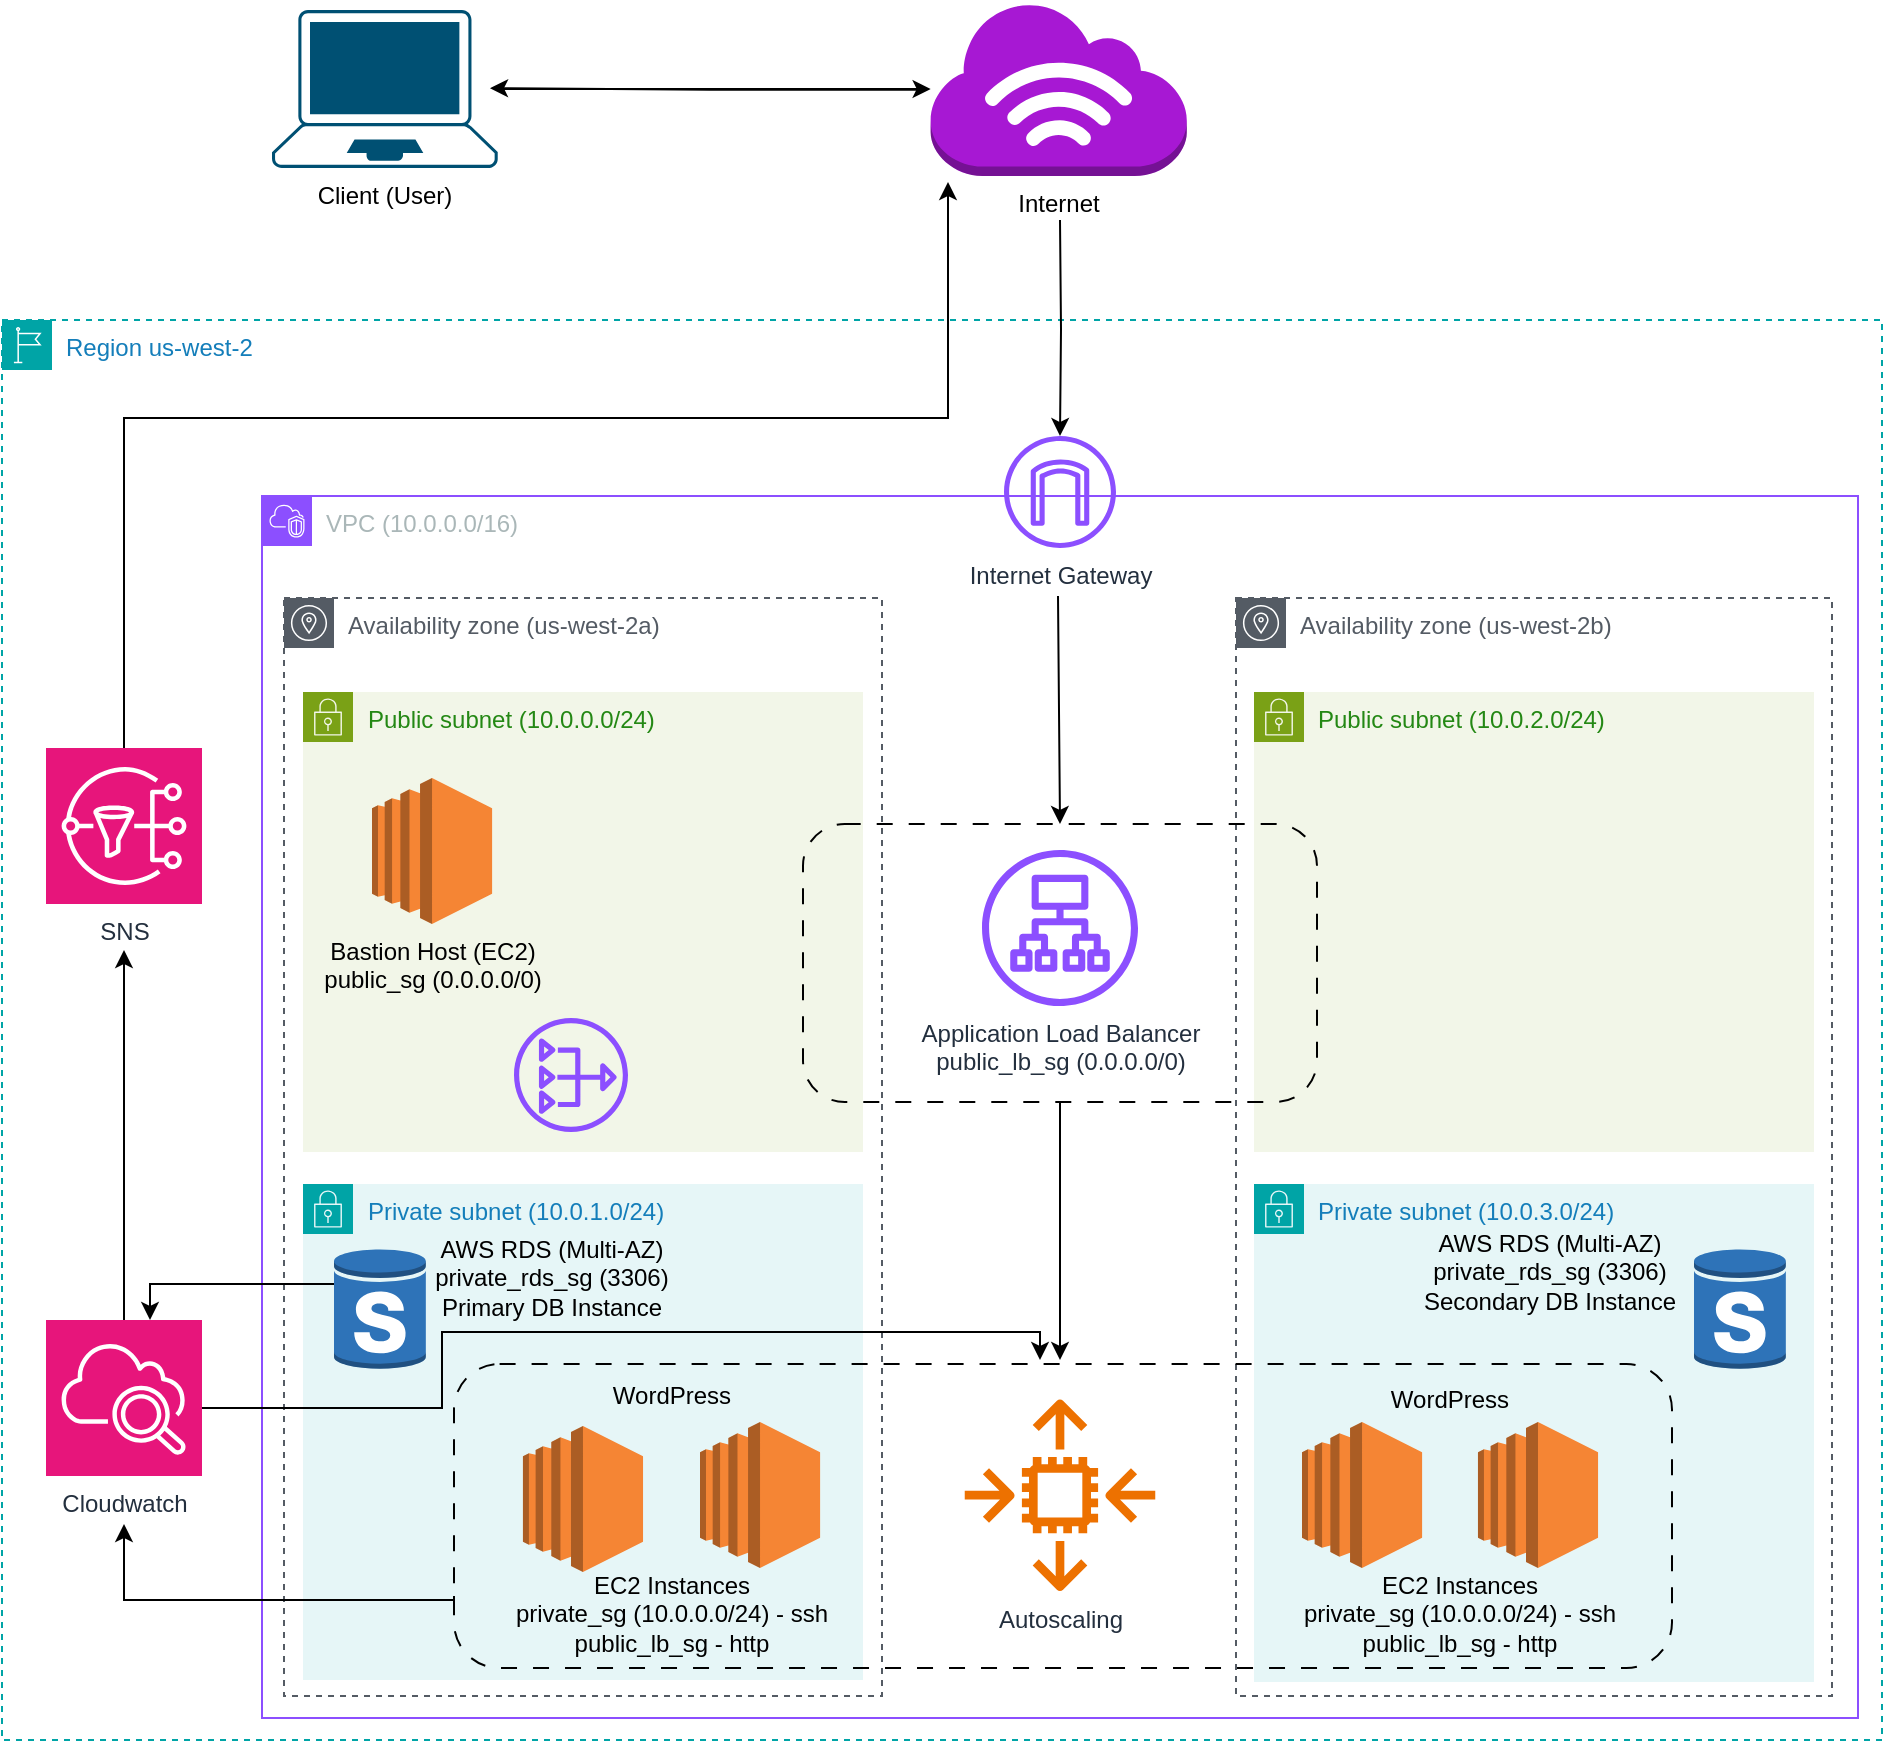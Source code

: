 <mxfile version="26.3.0">
  <diagram name="Page-1" id="3ISNCv7FaH2Y2-fUjMsD">
    <mxGraphModel dx="1633" dy="1001" grid="0" gridSize="10" guides="1" tooltips="1" connect="1" arrows="1" fold="1" page="1" pageScale="1" pageWidth="827" pageHeight="1169" math="0" shadow="0">
      <root>
        <mxCell id="0" />
        <mxCell id="1" parent="0" />
        <mxCell id="eXYjcMs5Fbj_xRT_bPXj-68" value="" style="group" parent="1" vertex="1" connectable="0">
          <mxGeometry x="368" y="165" width="940" height="869" as="geometry" />
        </mxCell>
        <mxCell id="eXYjcMs5Fbj_xRT_bPXj-1" value="Region us-west-2" style="points=[[0,0],[0.25,0],[0.5,0],[0.75,0],[1,0],[1,0.25],[1,0.5],[1,0.75],[1,1],[0.75,1],[0.5,1],[0.25,1],[0,1],[0,0.75],[0,0.5],[0,0.25]];outlineConnect=0;gradientColor=none;html=1;whiteSpace=wrap;fontSize=12;fontStyle=0;container=0;pointerEvents=0;collapsible=0;recursiveResize=0;shape=mxgraph.aws4.group;grIcon=mxgraph.aws4.group_region;strokeColor=#00A4A6;fillColor=none;verticalAlign=top;align=left;spacingLeft=30;fontColor=#147EBA;dashed=1;" parent="eXYjcMs5Fbj_xRT_bPXj-68" vertex="1">
          <mxGeometry y="159" width="940" height="710" as="geometry" />
        </mxCell>
        <mxCell id="eXYjcMs5Fbj_xRT_bPXj-43" style="edgeStyle=orthogonalEdgeStyle;rounded=0;orthogonalLoop=1;jettySize=auto;html=1;" parent="eXYjcMs5Fbj_xRT_bPXj-68" target="eXYjcMs5Fbj_xRT_bPXj-12" edge="1">
          <mxGeometry relative="1" as="geometry">
            <mxPoint x="529" y="109" as="sourcePoint" />
          </mxGeometry>
        </mxCell>
        <mxCell id="eXYjcMs5Fbj_xRT_bPXj-40" value="Client (User)" style="points=[[0.13,0.02,0],[0.5,0,0],[0.87,0.02,0],[0.885,0.4,0],[0.985,0.985,0],[0.5,1,0],[0.015,0.985,0],[0.115,0.4,0]];verticalLabelPosition=bottom;sketch=0;html=1;verticalAlign=top;aspect=fixed;align=center;pointerEvents=1;shape=mxgraph.cisco19.laptop;fillColor=#005073;strokeColor=none;container=0;" parent="eXYjcMs5Fbj_xRT_bPXj-68" vertex="1">
          <mxGeometry x="135" y="4" width="112.86" height="79" as="geometry" />
        </mxCell>
        <mxCell id="eXYjcMs5Fbj_xRT_bPXj-45" value="" style="edgeStyle=orthogonalEdgeStyle;rounded=0;orthogonalLoop=1;jettySize=auto;html=1;" parent="eXYjcMs5Fbj_xRT_bPXj-68" source="eXYjcMs5Fbj_xRT_bPXj-40" target="eXYjcMs5Fbj_xRT_bPXj-44" edge="1">
          <mxGeometry relative="1" as="geometry">
            <mxPoint x="143" y="79" as="sourcePoint" />
            <mxPoint x="529" y="217" as="targetPoint" />
          </mxGeometry>
        </mxCell>
        <mxCell id="eXYjcMs5Fbj_xRT_bPXj-44" value="Internet" style="outlineConnect=0;dashed=0;verticalLabelPosition=bottom;verticalAlign=top;align=center;html=1;shape=mxgraph.aws3.internet_3;fillColor=#A718D3;gradientColor=none;container=0;" parent="eXYjcMs5Fbj_xRT_bPXj-68" vertex="1">
          <mxGeometry x="464.32" width="128.08" height="87" as="geometry" />
        </mxCell>
        <mxCell id="eXYjcMs5Fbj_xRT_bPXj-62" style="edgeStyle=orthogonalEdgeStyle;rounded=0;orthogonalLoop=1;jettySize=auto;html=1;" parent="eXYjcMs5Fbj_xRT_bPXj-68" source="eXYjcMs5Fbj_xRT_bPXj-42" edge="1">
          <mxGeometry relative="1" as="geometry">
            <mxPoint x="473" y="90" as="targetPoint" />
            <Array as="points">
              <mxPoint x="61" y="208" />
              <mxPoint x="473" y="208" />
            </Array>
          </mxGeometry>
        </mxCell>
        <mxCell id="eXYjcMs5Fbj_xRT_bPXj-66" style="edgeStyle=orthogonalEdgeStyle;rounded=0;orthogonalLoop=1;jettySize=auto;html=1;exitX=0;exitY=0.7;exitDx=0;exitDy=0;exitPerimeter=0;entryX=0.984;entryY=0.71;entryDx=0;entryDy=0;entryPerimeter=0;" parent="eXYjcMs5Fbj_xRT_bPXj-68" edge="1">
          <mxGeometry relative="1" as="geometry">
            <mxPoint x="462.27" y="43.9" as="sourcePoint" />
            <mxPoint x="244.004" y="43.09" as="targetPoint" />
            <Array as="points">
              <mxPoint x="353.95" y="44" />
            </Array>
          </mxGeometry>
        </mxCell>
        <mxCell id="eXYjcMs5Fbj_xRT_bPXj-2" value="VPC (10.0.0.0/16)" style="points=[[0,0],[0.25,0],[0.5,0],[0.75,0],[1,0],[1,0.25],[1,0.5],[1,0.75],[1,1],[0.75,1],[0.5,1],[0.25,1],[0,1],[0,0.75],[0,0.5],[0,0.25]];outlineConnect=0;gradientColor=none;html=1;whiteSpace=wrap;fontSize=12;fontStyle=0;container=0;pointerEvents=0;collapsible=0;recursiveResize=0;shape=mxgraph.aws4.group;grIcon=mxgraph.aws4.group_vpc2;strokeColor=#8C4FFF;fillColor=none;verticalAlign=top;align=left;spacingLeft=30;fontColor=#AAB7B8;dashed=0;" parent="eXYjcMs5Fbj_xRT_bPXj-68" vertex="1">
          <mxGeometry x="130" y="247" width="798" height="611" as="geometry" />
        </mxCell>
        <mxCell id="eXYjcMs5Fbj_xRT_bPXj-46" style="edgeStyle=orthogonalEdgeStyle;rounded=0;orthogonalLoop=1;jettySize=auto;html=1;entryX=0.5;entryY=0;entryDx=0;entryDy=0;" parent="eXYjcMs5Fbj_xRT_bPXj-68" target="eXYjcMs5Fbj_xRT_bPXj-34" edge="1">
          <mxGeometry relative="1" as="geometry">
            <mxPoint x="528" y="297" as="sourcePoint" />
          </mxGeometry>
        </mxCell>
        <mxCell id="eXYjcMs5Fbj_xRT_bPXj-12" value="Internet Gateway" style="sketch=0;outlineConnect=0;fontColor=#232F3E;gradientColor=none;fillColor=#8C4FFF;strokeColor=none;dashed=0;verticalLabelPosition=bottom;verticalAlign=top;align=center;html=1;fontSize=12;fontStyle=0;aspect=fixed;pointerEvents=1;shape=mxgraph.aws4.internet_gateway;container=0;" parent="eXYjcMs5Fbj_xRT_bPXj-68" vertex="1">
          <mxGeometry x="501" y="217" width="56" height="56" as="geometry" />
        </mxCell>
        <mxCell id="eXYjcMs5Fbj_xRT_bPXj-41" value="Cloudwatch" style="sketch=0;points=[[0,0,0],[0.25,0,0],[0.5,0,0],[0.75,0,0],[1,0,0],[0,1,0],[0.25,1,0],[0.5,1,0],[0.75,1,0],[1,1,0],[0,0.25,0],[0,0.5,0],[0,0.75,0],[1,0.25,0],[1,0.5,0],[1,0.75,0]];points=[[0,0,0],[0.25,0,0],[0.5,0,0],[0.75,0,0],[1,0,0],[0,1,0],[0.25,1,0],[0.5,1,0],[0.75,1,0],[1,1,0],[0,0.25,0],[0,0.5,0],[0,0.75,0],[1,0.25,0],[1,0.5,0],[1,0.75,0]];outlineConnect=0;fontColor=#232F3E;fillColor=#E7157B;strokeColor=#ffffff;dashed=0;verticalLabelPosition=bottom;verticalAlign=top;align=center;html=1;fontSize=12;fontStyle=0;aspect=fixed;shape=mxgraph.aws4.resourceIcon;resIcon=mxgraph.aws4.cloudwatch_2;container=0;" parent="eXYjcMs5Fbj_xRT_bPXj-68" vertex="1">
          <mxGeometry x="22" y="659" width="78" height="78" as="geometry" />
        </mxCell>
        <mxCell id="eXYjcMs5Fbj_xRT_bPXj-42" value="SNS" style="sketch=0;points=[[0,0,0],[0.25,0,0],[0.5,0,0],[0.75,0,0],[1,0,0],[0,1,0],[0.25,1,0],[0.5,1,0],[0.75,1,0],[1,1,0],[0,0.25,0],[0,0.5,0],[0,0.75,0],[1,0.25,0],[1,0.5,0],[1,0.75,0]];outlineConnect=0;fontColor=#232F3E;fillColor=#E7157B;strokeColor=#ffffff;dashed=0;verticalLabelPosition=bottom;verticalAlign=top;align=center;html=1;fontSize=12;fontStyle=0;aspect=fixed;shape=mxgraph.aws4.resourceIcon;resIcon=mxgraph.aws4.sns;container=0;" parent="eXYjcMs5Fbj_xRT_bPXj-68" vertex="1">
          <mxGeometry x="22" y="373" width="78" height="78" as="geometry" />
        </mxCell>
        <mxCell id="eXYjcMs5Fbj_xRT_bPXj-55" style="edgeStyle=orthogonalEdgeStyle;rounded=0;orthogonalLoop=1;jettySize=auto;html=1;" parent="eXYjcMs5Fbj_xRT_bPXj-68" source="eXYjcMs5Fbj_xRT_bPXj-41" edge="1">
          <mxGeometry relative="1" as="geometry">
            <mxPoint x="61" y="474" as="targetPoint" />
          </mxGeometry>
        </mxCell>
        <mxCell id="eXYjcMs5Fbj_xRT_bPXj-10" value="Availability zone (us-west-2b)" style="sketch=0;outlineConnect=0;gradientColor=none;html=1;whiteSpace=wrap;fontSize=12;fontStyle=0;shape=mxgraph.aws4.group;grIcon=mxgraph.aws4.group_availability_zone;strokeColor=#545B64;fillColor=none;verticalAlign=top;align=left;spacingLeft=30;fontColor=#545B64;dashed=1;container=0;" parent="eXYjcMs5Fbj_xRT_bPXj-68" vertex="1">
          <mxGeometry x="617" y="298" width="298" height="549" as="geometry" />
        </mxCell>
        <mxCell id="eXYjcMs5Fbj_xRT_bPXj-9" value="Availability zone (us-west-2a)" style="sketch=0;outlineConnect=0;gradientColor=none;html=1;whiteSpace=wrap;fontSize=12;fontStyle=0;shape=mxgraph.aws4.group;grIcon=mxgraph.aws4.group_availability_zone;strokeColor=#545B64;fillColor=none;verticalAlign=top;align=left;spacingLeft=30;fontColor=#545B64;dashed=1;container=0;" parent="eXYjcMs5Fbj_xRT_bPXj-68" vertex="1">
          <mxGeometry x="141" y="298" width="299" height="549" as="geometry" />
        </mxCell>
        <mxCell id="eXYjcMs5Fbj_xRT_bPXj-5" value="Public subnet (10.0.0.0/24)" style="points=[[0,0],[0.25,0],[0.5,0],[0.75,0],[1,0],[1,0.25],[1,0.5],[1,0.75],[1,1],[0.75,1],[0.5,1],[0.25,1],[0,1],[0,0.75],[0,0.5],[0,0.25]];outlineConnect=0;gradientColor=none;html=1;whiteSpace=wrap;fontSize=12;fontStyle=0;container=0;pointerEvents=0;collapsible=0;recursiveResize=0;shape=mxgraph.aws4.group;grIcon=mxgraph.aws4.group_security_group;grStroke=0;strokeColor=#7AA116;fillColor=#F2F6E8;verticalAlign=top;align=left;spacingLeft=30;fontColor=#248814;dashed=0;" parent="eXYjcMs5Fbj_xRT_bPXj-68" vertex="1">
          <mxGeometry x="150.5" y="345" width="280" height="230" as="geometry" />
        </mxCell>
        <mxCell id="eXYjcMs5Fbj_xRT_bPXj-6" value="Public subnet (10.0.2.0/24)" style="points=[[0,0],[0.25,0],[0.5,0],[0.75,0],[1,0],[1,0.25],[1,0.5],[1,0.75],[1,1],[0.75,1],[0.5,1],[0.25,1],[0,1],[0,0.75],[0,0.5],[0,0.25]];outlineConnect=0;gradientColor=none;html=1;whiteSpace=wrap;fontSize=12;fontStyle=0;container=0;pointerEvents=0;collapsible=0;recursiveResize=0;shape=mxgraph.aws4.group;grIcon=mxgraph.aws4.group_security_group;grStroke=0;strokeColor=#7AA116;fillColor=#F2F6E8;verticalAlign=top;align=left;spacingLeft=30;fontColor=#248814;dashed=0;" parent="eXYjcMs5Fbj_xRT_bPXj-68" vertex="1">
          <mxGeometry x="626" y="345" width="280" height="230" as="geometry" />
        </mxCell>
        <mxCell id="eXYjcMs5Fbj_xRT_bPXj-7" value="Private subnet (10.0.1.0/24)" style="points=[[0,0],[0.25,0],[0.5,0],[0.75,0],[1,0],[1,0.25],[1,0.5],[1,0.75],[1,1],[0.75,1],[0.5,1],[0.25,1],[0,1],[0,0.75],[0,0.5],[0,0.25]];outlineConnect=0;gradientColor=none;html=1;whiteSpace=wrap;fontSize=12;fontStyle=0;container=0;pointerEvents=0;collapsible=0;recursiveResize=0;shape=mxgraph.aws4.group;grIcon=mxgraph.aws4.group_security_group;grStroke=0;strokeColor=#00A4A6;fillColor=#E6F6F7;verticalAlign=top;align=left;spacingLeft=30;fontColor=#147EBA;dashed=0;" parent="eXYjcMs5Fbj_xRT_bPXj-68" vertex="1">
          <mxGeometry x="150.5" y="591" width="280" height="248" as="geometry" />
        </mxCell>
        <mxCell id="eXYjcMs5Fbj_xRT_bPXj-8" value="Private subnet (10.0.3.0/24)" style="points=[[0,0],[0.25,0],[0.5,0],[0.75,0],[1,0],[1,0.25],[1,0.5],[1,0.75],[1,1],[0.75,1],[0.5,1],[0.25,1],[0,1],[0,0.75],[0,0.5],[0,0.25]];outlineConnect=0;gradientColor=none;html=1;whiteSpace=wrap;fontSize=12;fontStyle=0;container=0;pointerEvents=0;collapsible=0;recursiveResize=0;shape=mxgraph.aws4.group;grIcon=mxgraph.aws4.group_security_group;grStroke=0;strokeColor=#00A4A6;fillColor=#E6F6F7;verticalAlign=top;align=left;spacingLeft=30;fontColor=#147EBA;dashed=0;" parent="eXYjcMs5Fbj_xRT_bPXj-68" vertex="1">
          <mxGeometry x="626" y="591" width="280" height="249" as="geometry" />
        </mxCell>
        <mxCell id="eXYjcMs5Fbj_xRT_bPXj-15" value="Application Load Balancer&lt;div&gt;public_lb_sg (0.0.0.0/0)&lt;/div&gt;" style="sketch=0;outlineConnect=0;fontColor=#232F3E;gradientColor=none;fillColor=#8C4FFF;strokeColor=none;dashed=0;verticalLabelPosition=bottom;verticalAlign=top;align=center;html=1;fontSize=12;fontStyle=0;aspect=fixed;pointerEvents=1;shape=mxgraph.aws4.application_load_balancer;container=0;" parent="eXYjcMs5Fbj_xRT_bPXj-68" vertex="1">
          <mxGeometry x="490" y="424" width="78" height="78" as="geometry" />
        </mxCell>
        <mxCell id="eXYjcMs5Fbj_xRT_bPXj-25" value="" style="outlineConnect=0;dashed=0;verticalLabelPosition=bottom;verticalAlign=top;align=center;html=1;shape=mxgraph.aws3.ec2;fillColor=#F58534;gradientColor=none;container=0;" parent="eXYjcMs5Fbj_xRT_bPXj-68" vertex="1">
          <mxGeometry x="650" y="710" width="60.05" height="73" as="geometry" />
        </mxCell>
        <mxCell id="eXYjcMs5Fbj_xRT_bPXj-26" value="" style="outlineConnect=0;dashed=0;verticalLabelPosition=bottom;verticalAlign=top;align=center;html=1;shape=mxgraph.aws3.ec2;fillColor=#F58534;gradientColor=none;container=0;" parent="eXYjcMs5Fbj_xRT_bPXj-68" vertex="1">
          <mxGeometry x="737.98" y="710" width="60.05" height="73" as="geometry" />
        </mxCell>
        <mxCell id="eXYjcMs5Fbj_xRT_bPXj-27" value="EC2 Instances&lt;div&gt;private_sg (10.0.0.0/24) - ssh&lt;br&gt;public_lb_sg - http&lt;/div&gt;" style="text;html=1;align=center;verticalAlign=middle;whiteSpace=wrap;rounded=0;container=0;" parent="eXYjcMs5Fbj_xRT_bPXj-68" vertex="1">
          <mxGeometry x="638" y="775.17" width="182" height="60.67" as="geometry" />
        </mxCell>
        <mxCell id="eXYjcMs5Fbj_xRT_bPXj-28" value="WordPress" style="text;html=1;align=center;verticalAlign=middle;whiteSpace=wrap;rounded=0;container=0;" parent="eXYjcMs5Fbj_xRT_bPXj-68" vertex="1">
          <mxGeometry x="679" y="684" width="90" height="30" as="geometry" />
        </mxCell>
        <mxCell id="eXYjcMs5Fbj_xRT_bPXj-30" value="" style="outlineConnect=0;dashed=0;verticalLabelPosition=bottom;verticalAlign=top;align=center;html=1;shape=mxgraph.aws3.rds_db_instance_standby_multi_az;fillColor=#2E73B8;gradientColor=none;container=0;" parent="eXYjcMs5Fbj_xRT_bPXj-68" vertex="1">
          <mxGeometry x="166" y="623" width="46" height="61" as="geometry" />
        </mxCell>
        <mxCell id="eXYjcMs5Fbj_xRT_bPXj-31" value="AWS RDS (Multi-AZ)&lt;div&gt;private_rds_sg (3306)&lt;br&gt;Primary DB Instance&lt;/div&gt;" style="text;html=1;align=center;verticalAlign=middle;whiteSpace=wrap;rounded=0;container=0;" parent="eXYjcMs5Fbj_xRT_bPXj-68" vertex="1">
          <mxGeometry x="212" y="623" width="126" height="30" as="geometry" />
        </mxCell>
        <mxCell id="eXYjcMs5Fbj_xRT_bPXj-32" value="" style="outlineConnect=0;dashed=0;verticalLabelPosition=bottom;verticalAlign=top;align=center;html=1;shape=mxgraph.aws3.rds_db_instance_standby_multi_az;fillColor=#2E73B8;gradientColor=none;container=0;" parent="eXYjcMs5Fbj_xRT_bPXj-68" vertex="1">
          <mxGeometry x="846" y="623" width="46" height="61" as="geometry" />
        </mxCell>
        <mxCell id="eXYjcMs5Fbj_xRT_bPXj-33" value="AWS RDS (Multi-AZ)&lt;div&gt;private_rds_sg (3306)&lt;br&gt;Secondary DB Instance&lt;/div&gt;" style="text;html=1;align=center;verticalAlign=middle;whiteSpace=wrap;rounded=0;container=0;" parent="eXYjcMs5Fbj_xRT_bPXj-68" vertex="1">
          <mxGeometry x="698" y="620" width="152" height="30" as="geometry" />
        </mxCell>
        <mxCell id="eXYjcMs5Fbj_xRT_bPXj-34" value="" style="rounded=1;whiteSpace=wrap;html=1;strokeColor=default;dashed=1;dashPattern=8 8;fillColor=none;container=0;" parent="eXYjcMs5Fbj_xRT_bPXj-68" vertex="1">
          <mxGeometry x="400.5" y="411" width="257" height="139" as="geometry" />
        </mxCell>
        <mxCell id="eXYjcMs5Fbj_xRT_bPXj-23" value="EC2 Instances&lt;div&gt;private_sg (10.0.0.0/24) - ssh&lt;br&gt;public_lb_sg - http&lt;/div&gt;" style="text;html=1;align=center;verticalAlign=middle;whiteSpace=wrap;rounded=0;container=0;" parent="eXYjcMs5Fbj_xRT_bPXj-68" vertex="1">
          <mxGeometry x="239" y="783" width="192" height="45" as="geometry" />
        </mxCell>
        <mxCell id="eXYjcMs5Fbj_xRT_bPXj-29" value="" style="rounded=1;whiteSpace=wrap;html=1;strokeColor=default;dashed=1;dashPattern=8 8;fillColor=none;container=0;" parent="eXYjcMs5Fbj_xRT_bPXj-68" vertex="1">
          <mxGeometry x="226" y="681" width="609" height="152" as="geometry" />
        </mxCell>
        <mxCell id="eXYjcMs5Fbj_xRT_bPXj-37" value="" style="sketch=0;outlineConnect=0;fontColor=#232F3E;gradientColor=none;fillColor=#8C4FFF;strokeColor=none;dashed=0;verticalLabelPosition=bottom;verticalAlign=top;align=center;html=1;fontSize=12;fontStyle=0;aspect=fixed;pointerEvents=1;shape=mxgraph.aws4.nat_gateway;container=0;" parent="eXYjcMs5Fbj_xRT_bPXj-68" vertex="1">
          <mxGeometry x="256" y="508" width="57" height="57" as="geometry" />
        </mxCell>
        <mxCell id="eXYjcMs5Fbj_xRT_bPXj-38" value="Bastion Host (EC2)&lt;div&gt;public_sg (0.0.0.0/0)&lt;/div&gt;" style="outlineConnect=0;dashed=0;verticalLabelPosition=bottom;verticalAlign=top;align=center;html=1;shape=mxgraph.aws3.ec2;fillColor=#F58534;gradientColor=none;container=0;" parent="eXYjcMs5Fbj_xRT_bPXj-68" vertex="1">
          <mxGeometry x="185" y="388" width="60.05" height="73" as="geometry" />
        </mxCell>
        <mxCell id="eXYjcMs5Fbj_xRT_bPXj-20" value="" style="outlineConnect=0;dashed=0;verticalLabelPosition=bottom;verticalAlign=top;align=center;html=1;shape=mxgraph.aws3.ec2;fillColor=#F58534;gradientColor=none;container=0;" parent="eXYjcMs5Fbj_xRT_bPXj-68" vertex="1">
          <mxGeometry x="260.47" y="712" width="60.05" height="73" as="geometry" />
        </mxCell>
        <mxCell id="eXYjcMs5Fbj_xRT_bPXj-24" value="WordPress" style="text;html=1;align=center;verticalAlign=middle;whiteSpace=wrap;rounded=0;container=0;" parent="eXYjcMs5Fbj_xRT_bPXj-68" vertex="1">
          <mxGeometry x="290" y="682" width="90" height="30" as="geometry" />
        </mxCell>
        <mxCell id="eXYjcMs5Fbj_xRT_bPXj-19" value="Autoscaling" style="sketch=0;outlineConnect=0;fontColor=#232F3E;gradientColor=none;fillColor=#ED7100;strokeColor=none;dashed=0;verticalLabelPosition=bottom;verticalAlign=top;align=center;html=1;fontSize=12;fontStyle=0;aspect=fixed;pointerEvents=1;shape=mxgraph.aws4.auto_scaling2;container=0;" parent="eXYjcMs5Fbj_xRT_bPXj-68" vertex="1">
          <mxGeometry x="481" y="698.5" width="96" height="96" as="geometry" />
        </mxCell>
        <mxCell id="eXYjcMs5Fbj_xRT_bPXj-21" value="" style="outlineConnect=0;dashed=0;verticalLabelPosition=bottom;verticalAlign=top;align=center;html=1;shape=mxgraph.aws3.ec2;fillColor=#F58534;gradientColor=none;container=0;" parent="eXYjcMs5Fbj_xRT_bPXj-68" vertex="1">
          <mxGeometry x="349" y="710" width="60.05" height="73" as="geometry" />
        </mxCell>
        <mxCell id="eXYjcMs5Fbj_xRT_bPXj-59" style="edgeStyle=orthogonalEdgeStyle;rounded=0;orthogonalLoop=1;jettySize=auto;html=1;" parent="eXYjcMs5Fbj_xRT_bPXj-68" source="eXYjcMs5Fbj_xRT_bPXj-41" edge="1">
          <mxGeometry relative="1" as="geometry">
            <Array as="points">
              <mxPoint x="220" y="703" />
              <mxPoint x="220" y="665" />
              <mxPoint x="519" y="665" />
            </Array>
            <mxPoint x="519" y="679" as="targetPoint" />
          </mxGeometry>
        </mxCell>
        <mxCell id="eXYjcMs5Fbj_xRT_bPXj-56" style="edgeStyle=orthogonalEdgeStyle;rounded=0;orthogonalLoop=1;jettySize=auto;html=1;" parent="eXYjcMs5Fbj_xRT_bPXj-68" edge="1">
          <mxGeometry relative="1" as="geometry">
            <mxPoint x="226" y="797" as="sourcePoint" />
            <mxPoint x="61" y="761" as="targetPoint" />
            <Array as="points">
              <mxPoint x="226" y="799" />
              <mxPoint x="61" y="799" />
            </Array>
          </mxGeometry>
        </mxCell>
        <mxCell id="eXYjcMs5Fbj_xRT_bPXj-61" value="" style="edgeStyle=orthogonalEdgeStyle;rounded=0;orthogonalLoop=1;jettySize=auto;html=1;" parent="eXYjcMs5Fbj_xRT_bPXj-68" source="eXYjcMs5Fbj_xRT_bPXj-30" target="eXYjcMs5Fbj_xRT_bPXj-41" edge="1">
          <mxGeometry relative="1" as="geometry">
            <Array as="points">
              <mxPoint x="74" y="641" />
            </Array>
          </mxGeometry>
        </mxCell>
        <mxCell id="eXYjcMs5Fbj_xRT_bPXj-77" style="edgeStyle=orthogonalEdgeStyle;rounded=0;orthogonalLoop=1;jettySize=auto;html=1;" parent="eXYjcMs5Fbj_xRT_bPXj-68" source="eXYjcMs5Fbj_xRT_bPXj-34" edge="1">
          <mxGeometry relative="1" as="geometry">
            <mxPoint x="529" y="679" as="targetPoint" />
          </mxGeometry>
        </mxCell>
      </root>
    </mxGraphModel>
  </diagram>
</mxfile>
